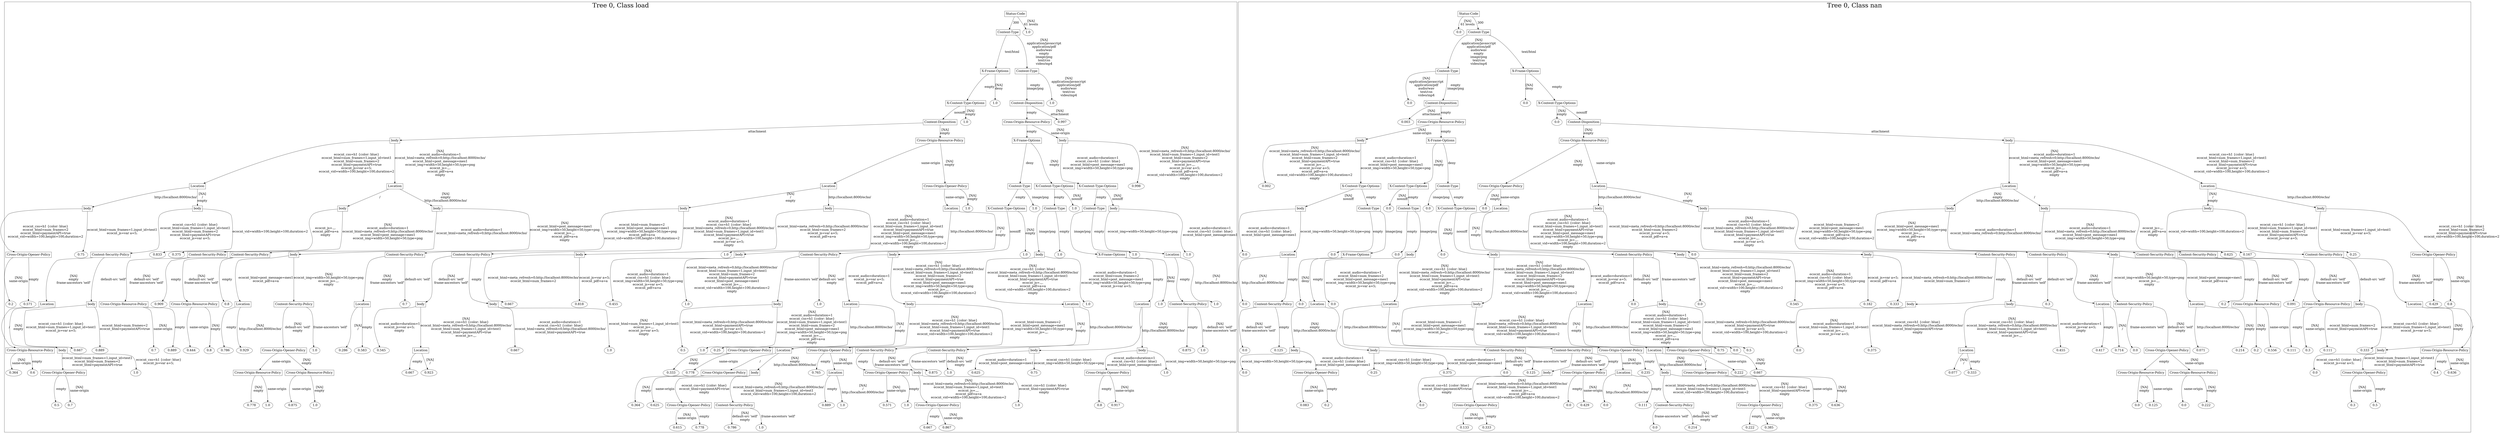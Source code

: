 /*
Generated by:
    http://https://github.com/h2oai/h2o-3/tree/master/h2o-genmodel/src/main/java/hex/genmodel/tools/PrintMojo.java
*/

/*
On a mac:

$ brew install graphviz
$ dot -Tpng file.gv -o file.png
$ open file.png
*/

digraph G {

subgraph cluster_0 {
/* Nodes */

/* Level 0 */
{
"SG_0_Node_0" [shape=box, fontsize=20, label="Status-Code"]
}

/* Level 1 */
{
"SG_0_Node_1" [shape=box, fontsize=20, label="Content-Type"]
"SG_0_Node_137" [fontsize=20, label="1.0"]
}

/* Level 2 */
{
"SG_0_Node_3" [shape=box, fontsize=20, label="X-Frame-Options"]
"SG_0_Node_4" [shape=box, fontsize=20, label="Content-Type"]
}

/* Level 3 */
{
"SG_0_Node_5" [shape=box, fontsize=20, label="X-Content-Type-Options"]
"SG_0_Node_138" [fontsize=20, label="1.0"]
"SG_0_Node_6" [shape=box, fontsize=20, label="Content-Disposition"]
"SG_0_Node_139" [fontsize=20, label="1.0"]
}

/* Level 4 */
{
"SG_0_Node_8" [shape=box, fontsize=20, label="Content-Disposition"]
"SG_0_Node_140" [fontsize=20, label="1.0"]
"SG_0_Node_9" [shape=box, fontsize=20, label="Cross-Origin-Resource-Policy"]
"SG_0_Node_141" [fontsize=20, label="0.997"]
}

/* Level 5 */
{
"SG_0_Node_11" [shape=box, fontsize=20, label="body"]
"SG_0_Node_12" [shape=box, fontsize=20, label="Cross-Origin-Resource-Policy"]
"SG_0_Node_13" [shape=box, fontsize=20, label="X-Frame-Options"]
"SG_0_Node_14" [shape=box, fontsize=20, label="body"]
}

/* Level 6 */
{
"SG_0_Node_15" [shape=box, fontsize=20, label="Location"]
"SG_0_Node_16" [shape=box, fontsize=20, label="Location"]
"SG_0_Node_17" [shape=box, fontsize=20, label="Location"]
"SG_0_Node_18" [shape=box, fontsize=20, label="Cross-Origin-Opener-Policy"]
"SG_0_Node_19" [shape=box, fontsize=20, label="Content-Type"]
"SG_0_Node_20" [shape=box, fontsize=20, label="X-Content-Type-Options"]
"SG_0_Node_21" [shape=box, fontsize=20, label="X-Content-Type-Options"]
"SG_0_Node_142" [fontsize=20, label="0.998"]
}

/* Level 7 */
{
"SG_0_Node_23" [shape=box, fontsize=20, label="body"]
"SG_0_Node_24" [shape=box, fontsize=20, label="body"]
"SG_0_Node_25" [shape=box, fontsize=20, label="body"]
"SG_0_Node_26" [shape=box, fontsize=20, label="body"]
"SG_0_Node_27" [shape=box, fontsize=20, label="body"]
"SG_0_Node_28" [shape=box, fontsize=20, label="body"]
"SG_0_Node_29" [shape=box, fontsize=20, label="Location"]
"SG_0_Node_143" [fontsize=20, label="1.0"]
"SG_0_Node_30" [shape=box, fontsize=20, label="X-Content-Type-Options"]
"SG_0_Node_144" [fontsize=20, label="1.0"]
"SG_0_Node_31" [shape=box, fontsize=20, label="Content-Type"]
"SG_0_Node_145" [fontsize=20, label="1.0"]
"SG_0_Node_32" [shape=box, fontsize=20, label="Content-Type"]
"SG_0_Node_33" [shape=box, fontsize=20, label="body"]
}

/* Level 8 */
{
"SG_0_Node_34" [shape=box, fontsize=20, label="Cross-Origin-Opener-Policy"]
"SG_0_Node_146" [fontsize=20, label="0.75"]
"SG_0_Node_36" [shape=box, fontsize=20, label="Content-Security-Policy"]
"SG_0_Node_147" [fontsize=20, label="0.833"]
"SG_0_Node_148" [fontsize=20, label="0.375"]
"SG_0_Node_39" [shape=box, fontsize=20, label="Content-Security-Policy"]
"SG_0_Node_40" [shape=box, fontsize=20, label="Content-Security-Policy"]
"SG_0_Node_41" [shape=box, fontsize=20, label="body"]
"SG_0_Node_42" [shape=box, fontsize=20, label="Content-Security-Policy"]
"SG_0_Node_43" [shape=box, fontsize=20, label="Content-Security-Policy"]
"SG_0_Node_44" [shape=box, fontsize=20, label="body"]
"SG_0_Node_149" [fontsize=20, label="1.0"]
"SG_0_Node_45" [shape=box, fontsize=20, label="body"]
"SG_0_Node_46" [shape=box, fontsize=20, label="Content-Security-Policy"]
"SG_0_Node_47" [shape=box, fontsize=20, label="body"]
"SG_0_Node_150" [fontsize=20, label="1.0"]
"SG_0_Node_48" [shape=box, fontsize=20, label="body"]
"SG_0_Node_151" [fontsize=20, label="1.0"]
"SG_0_Node_49" [shape=box, fontsize=20, label="X-Frame-Options"]
"SG_0_Node_152" [fontsize=20, label="1.0"]
"SG_0_Node_50" [shape=box, fontsize=20, label="Location"]
"SG_0_Node_153" [fontsize=20, label="1.0"]
}

/* Level 9 */
{
"SG_0_Node_154" [fontsize=20, label="0.2"]
"SG_0_Node_155" [fontsize=20, label="0.571"]
"SG_0_Node_53" [shape=box, fontsize=20, label="Location"]
"SG_0_Node_54" [shape=box, fontsize=20, label="body"]
"SG_0_Node_55" [shape=box, fontsize=20, label="Cross-Origin-Resource-Policy"]
"SG_0_Node_156" [fontsize=20, label="0.909"]
"SG_0_Node_57" [shape=box, fontsize=20, label="Cross-Origin-Resource-Policy"]
"SG_0_Node_157" [fontsize=20, label="0.8"]
"SG_0_Node_59" [shape=box, fontsize=20, label="Location"]
"SG_0_Node_60" [shape=box, fontsize=20, label="Content-Security-Policy"]
"SG_0_Node_61" [shape=box, fontsize=20, label="Location"]
"SG_0_Node_158" [fontsize=20, label="0.7"]
"SG_0_Node_63" [shape=box, fontsize=20, label="body"]
"SG_0_Node_64" [shape=box, fontsize=20, label="body"]
"SG_0_Node_159" [fontsize=20, label="0.667"]
"SG_0_Node_160" [fontsize=20, label="0.818"]
"SG_0_Node_161" [fontsize=20, label="0.455"]
"SG_0_Node_162" [fontsize=20, label="1.0"]
"SG_0_Node_68" [shape=box, fontsize=20, label="body"]
"SG_0_Node_163" [fontsize=20, label="1.0"]
"SG_0_Node_69" [shape=box, fontsize=20, label="Location"]
"SG_0_Node_70" [shape=box, fontsize=20, label="body"]
"SG_0_Node_71" [shape=box, fontsize=20, label="Location"]
"SG_0_Node_164" [fontsize=20, label="1.0"]
"SG_0_Node_72" [shape=box, fontsize=20, label="Location"]
"SG_0_Node_165" [fontsize=20, label="1.0"]
"SG_0_Node_73" [shape=box, fontsize=20, label="Content-Security-Policy"]
"SG_0_Node_166" [fontsize=20, label="1.0"]
}

/* Level 10 */
{
"SG_0_Node_74" [shape=box, fontsize=20, label="Cross-Origin-Resource-Policy"]
"SG_0_Node_75" [shape=box, fontsize=20, label="body"]
"SG_0_Node_167" [fontsize=20, label="0.667"]
"SG_0_Node_168" [fontsize=20, label="0.889"]
"SG_0_Node_169" [fontsize=20, label="0.7"]
"SG_0_Node_170" [fontsize=20, label="0.889"]
"SG_0_Node_171" [fontsize=20, label="0.444"]
"SG_0_Node_172" [fontsize=20, label="0.8"]
"SG_0_Node_173" [fontsize=20, label="0.786"]
"SG_0_Node_174" [fontsize=20, label="0.929"]
"SG_0_Node_84" [shape=box, fontsize=20, label="Cross-Origin-Opener-Policy"]
"SG_0_Node_175" [fontsize=20, label="1.0"]
"SG_0_Node_176" [fontsize=20, label="0.286"]
"SG_0_Node_177" [fontsize=20, label="0.583"]
"SG_0_Node_178" [fontsize=20, label="0.545"]
"SG_0_Node_88" [shape=box, fontsize=20, label="Location"]
"SG_0_Node_179" [fontsize=20, label="0.667"]
"SG_0_Node_180" [fontsize=20, label="1.0"]
"SG_0_Node_181" [fontsize=20, label="0.5"]
"SG_0_Node_182" [fontsize=20, label="1.0"]
"SG_0_Node_183" [fontsize=20, label="0.25"]
"SG_0_Node_92" [shape=box, fontsize=20, label="Cross-Origin-Opener-Policy"]
"SG_0_Node_93" [shape=box, fontsize=20, label="Location"]
"SG_0_Node_94" [shape=box, fontsize=20, label="Cross-Origin-Opener-Policy"]
"SG_0_Node_95" [shape=box, fontsize=20, label="Content-Security-Policy"]
"SG_0_Node_96" [shape=box, fontsize=20, label="Content-Security-Policy"]
"SG_0_Node_97" [shape=box, fontsize=20, label="body"]
"SG_0_Node_98" [shape=box, fontsize=20, label="body"]
"SG_0_Node_184" [fontsize=20, label="0.875"]
"SG_0_Node_185" [fontsize=20, label="1.0"]
}

/* Level 11 */
{
"SG_0_Node_186" [fontsize=20, label="0.364"]
"SG_0_Node_187" [fontsize=20, label="0.6"]
"SG_0_Node_102" [shape=box, fontsize=20, label="Cross-Origin-Opener-Policy"]
"SG_0_Node_188" [fontsize=20, label="1.0"]
"SG_0_Node_103" [shape=box, fontsize=20, label="Cross-Origin-Resource-Policy"]
"SG_0_Node_104" [shape=box, fontsize=20, label="Cross-Origin-Resource-Policy"]
"SG_0_Node_189" [fontsize=20, label="0.667"]
"SG_0_Node_190" [fontsize=20, label="0.923"]
"SG_0_Node_191" [fontsize=20, label="0.333"]
"SG_0_Node_192" [fontsize=20, label="0.778"]
"SG_0_Node_109" [shape=box, fontsize=20, label="Cross-Origin-Opener-Policy"]
"SG_0_Node_110" [shape=box, fontsize=20, label="body"]
"SG_0_Node_193" [fontsize=20, label="0.765"]
"SG_0_Node_112" [shape=box, fontsize=20, label="Location"]
"SG_0_Node_113" [shape=box, fontsize=20, label="Cross-Origin-Opener-Policy"]
"SG_0_Node_114" [shape=box, fontsize=20, label="body"]
"SG_0_Node_194" [fontsize=20, label="0.875"]
"SG_0_Node_195" [fontsize=20, label="1.0"]
"SG_0_Node_196" [fontsize=20, label="0.625"]
"SG_0_Node_197" [fontsize=20, label="0.75"]
"SG_0_Node_118" [shape=box, fontsize=20, label="Cross-Origin-Opener-Policy"]
"SG_0_Node_198" [fontsize=20, label="1.0"]
}

/* Level 12 */
{
"SG_0_Node_199" [fontsize=20, label="0.5"]
"SG_0_Node_200" [fontsize=20, label="0.7"]
"SG_0_Node_201" [fontsize=20, label="0.778"]
"SG_0_Node_202" [fontsize=20, label="1.0"]
"SG_0_Node_203" [fontsize=20, label="0.875"]
"SG_0_Node_204" [fontsize=20, label="1.0"]
"SG_0_Node_205" [fontsize=20, label="0.364"]
"SG_0_Node_206" [fontsize=20, label="0.625"]
"SG_0_Node_125" [shape=box, fontsize=20, label="Cross-Origin-Opener-Policy"]
"SG_0_Node_126" [shape=box, fontsize=20, label="Content-Security-Policy"]
"SG_0_Node_207" [fontsize=20, label="0.889"]
"SG_0_Node_208" [fontsize=20, label="1.0"]
"SG_0_Node_209" [fontsize=20, label="0.571"]
"SG_0_Node_210" [fontsize=20, label="1.0"]
"SG_0_Node_129" [shape=box, fontsize=20, label="Cross-Origin-Opener-Policy"]
"SG_0_Node_211" [fontsize=20, label="1.0"]
"SG_0_Node_212" [fontsize=20, label="0.8"]
"SG_0_Node_213" [fontsize=20, label="0.917"]
}

/* Level 13 */
{
"SG_0_Node_214" [fontsize=20, label="0.615"]
"SG_0_Node_215" [fontsize=20, label="0.778"]
"SG_0_Node_216" [fontsize=20, label="0.786"]
"SG_0_Node_217" [fontsize=20, label="1.0"]
"SG_0_Node_218" [fontsize=20, label="0.667"]
"SG_0_Node_219" [fontsize=20, label="0.867"]
}

/* Edges */
"SG_0_Node_0" -> "SG_0_Node_1" [fontsize=20, label="300
"]
"SG_0_Node_0" -> "SG_0_Node_137" [fontsize=20, label="[NA]
61 levels
"]
"SG_0_Node_1" -> "SG_0_Node_3" [fontsize=20, label="text/html
"]
"SG_0_Node_1" -> "SG_0_Node_4" [fontsize=20, label="[NA]
application/javascript
application/pdf
audio/wav
empty
image/png
text/css
video/mp4
"]
"SG_0_Node_4" -> "SG_0_Node_6" [fontsize=20, label="empty
image/png
"]
"SG_0_Node_4" -> "SG_0_Node_139" [fontsize=20, label="[NA]
application/javascript
application/pdf
audio/wav
text/css
video/mp4
"]
"SG_0_Node_6" -> "SG_0_Node_9" [fontsize=20, label="empty
"]
"SG_0_Node_6" -> "SG_0_Node_141" [fontsize=20, label="[NA]
attachment
"]
"SG_0_Node_9" -> "SG_0_Node_13" [fontsize=20, label="empty
"]
"SG_0_Node_9" -> "SG_0_Node_14" [fontsize=20, label="[NA]
same-origin
"]
"SG_0_Node_14" -> "SG_0_Node_21" [fontsize=20, label="ecocnt_audio=duration=1
ecocnt_css=h1 {color: blue}
ecocnt_html=post_message=mes1
ecocnt_img=width=50,height=50,type=png
"]
"SG_0_Node_14" -> "SG_0_Node_142" [fontsize=20, label="[NA]
ecocnt_html=meta_refresh=0;http://localhost:8000/echo/
ecocnt_html=num_frames=1,input_id=test1
ecocnt_html=num_frames=2
ecocnt_html=paymentAPI=true
ecocnt_js=.,,.
ecocnt_js=var a=5;
ecocnt_pdf=a=a
ecocnt_vid=width=100,height=100,duration=2
empty
"]
"SG_0_Node_21" -> "SG_0_Node_32" [fontsize=20, label="empty
"]
"SG_0_Node_21" -> "SG_0_Node_33" [fontsize=20, label="[NA]
nosniff
"]
"SG_0_Node_33" -> "SG_0_Node_50" [fontsize=20, label="ecocnt_img=width=50,height=50,type=png
"]
"SG_0_Node_33" -> "SG_0_Node_153" [fontsize=20, label="ecocnt_audio=duration=1
ecocnt_css=h1 {color: blue}
ecocnt_html=post_message=mes1
"]
"SG_0_Node_50" -> "SG_0_Node_73" [fontsize=20, label="empty
"]
"SG_0_Node_50" -> "SG_0_Node_166" [fontsize=20, label="[NA]
/
http://localhost:8000/echo/
"]
"SG_0_Node_73" -> "SG_0_Node_184" [fontsize=20, label="empty
"]
"SG_0_Node_73" -> "SG_0_Node_185" [fontsize=20, label="[NA]
default-src 'self'
frame-ancestors 'self'
"]
"SG_0_Node_32" -> "SG_0_Node_49" [fontsize=20, label="image/png
"]
"SG_0_Node_32" -> "SG_0_Node_152" [fontsize=20, label="empty
"]
"SG_0_Node_49" -> "SG_0_Node_72" [fontsize=20, label="empty
"]
"SG_0_Node_49" -> "SG_0_Node_165" [fontsize=20, label="[NA]
deny
"]
"SG_0_Node_72" -> "SG_0_Node_97" [fontsize=20, label="/
"]
"SG_0_Node_72" -> "SG_0_Node_98" [fontsize=20, label="[NA]
empty
http://localhost:8000/echo/
"]
"SG_0_Node_98" -> "SG_0_Node_118" [fontsize=20, label="ecocnt_audio=duration=1
ecocnt_css=h1 {color: blue}
ecocnt_html=post_message=mes1
"]
"SG_0_Node_98" -> "SG_0_Node_198" [fontsize=20, label="ecocnt_img=width=50,height=50,type=png
"]
"SG_0_Node_118" -> "SG_0_Node_212" [fontsize=20, label="empty
"]
"SG_0_Node_118" -> "SG_0_Node_213" [fontsize=20, label="[NA]
same-origin
"]
"SG_0_Node_97" -> "SG_0_Node_196" [fontsize=20, label="ecocnt_audio=duration=1
ecocnt_html=post_message=mes1
"]
"SG_0_Node_97" -> "SG_0_Node_197" [fontsize=20, label="ecocnt_css=h1 {color: blue}
ecocnt_img=width=50,height=50,type=png
"]
"SG_0_Node_13" -> "SG_0_Node_19" [fontsize=20, label="deny
"]
"SG_0_Node_13" -> "SG_0_Node_20" [fontsize=20, label="[NA]
empty
"]
"SG_0_Node_20" -> "SG_0_Node_31" [fontsize=20, label="empty
"]
"SG_0_Node_20" -> "SG_0_Node_145" [fontsize=20, label="[NA]
nosniff
"]
"SG_0_Node_31" -> "SG_0_Node_48" [fontsize=20, label="image/png
"]
"SG_0_Node_31" -> "SG_0_Node_151" [fontsize=20, label="empty
"]
"SG_0_Node_48" -> "SG_0_Node_71" [fontsize=20, label="[NA]
ecocnt_css=h1 {color: blue}
ecocnt_html=meta_refresh=0;http://localhost:8000/echo/
ecocnt_html=num_frames=1,input_id=test1
ecocnt_html=paymentAPI=true
ecocnt_js=.,,.
ecocnt_pdf=a=a
ecocnt_vid=width=100,height=100,duration=2
empty
"]
"SG_0_Node_48" -> "SG_0_Node_164" [fontsize=20, label="ecocnt_audio=duration=1
ecocnt_html=num_frames=2
ecocnt_html=post_message=mes1
ecocnt_img=width=50,height=50,type=png
ecocnt_js=var a=5;
"]
"SG_0_Node_71" -> "SG_0_Node_95" [fontsize=20, label="[NA]
/
empty
"]
"SG_0_Node_71" -> "SG_0_Node_96" [fontsize=20, label="http://localhost:8000/echo/
"]
"SG_0_Node_96" -> "SG_0_Node_194" [fontsize=20, label="frame-ancestors 'self'
"]
"SG_0_Node_96" -> "SG_0_Node_195" [fontsize=20, label="[NA]
default-src 'self'
empty
"]
"SG_0_Node_95" -> "SG_0_Node_113" [fontsize=20, label="empty
"]
"SG_0_Node_95" -> "SG_0_Node_114" [fontsize=20, label="[NA]
default-src 'self'
frame-ancestors 'self'
"]
"SG_0_Node_114" -> "SG_0_Node_129" [fontsize=20, label="[NA]
ecocnt_html=meta_refresh=0;http://localhost:8000/echo/
ecocnt_html=num_frames=1,input_id=test1
ecocnt_js=.,,.
ecocnt_pdf=a=a
ecocnt_vid=width=100,height=100,duration=2
"]
"SG_0_Node_114" -> "SG_0_Node_211" [fontsize=20, label="ecocnt_css=h1 {color: blue}
ecocnt_html=paymentAPI=true
empty
"]
"SG_0_Node_129" -> "SG_0_Node_218" [fontsize=20, label="empty
"]
"SG_0_Node_129" -> "SG_0_Node_219" [fontsize=20, label="[NA]
same-origin
"]
"SG_0_Node_113" -> "SG_0_Node_209" [fontsize=20, label="[NA]
same-origin
"]
"SG_0_Node_113" -> "SG_0_Node_210" [fontsize=20, label="empty
"]
"SG_0_Node_19" -> "SG_0_Node_30" [fontsize=20, label="empty
"]
"SG_0_Node_19" -> "SG_0_Node_144" [fontsize=20, label="image/png
"]
"SG_0_Node_30" -> "SG_0_Node_47" [fontsize=20, label="nosniff
"]
"SG_0_Node_30" -> "SG_0_Node_150" [fontsize=20, label="[NA]
empty
"]
"SG_0_Node_47" -> "SG_0_Node_69" [fontsize=20, label="ecocnt_audio=duration=1
ecocnt_js=var a=5;
ecocnt_pdf=a=a
"]
"SG_0_Node_47" -> "SG_0_Node_70" [fontsize=20, label="[NA]
ecocnt_css=h1 {color: blue}
ecocnt_html=meta_refresh=0;http://localhost:8000/echo/
ecocnt_html=num_frames=1,input_id=test1
ecocnt_html=num_frames=2
ecocnt_html=paymentAPI=true
ecocnt_html=post_message=mes1
ecocnt_img=width=50,height=50,type=png
ecocnt_js=.,,.
ecocnt_vid=width=100,height=100,duration=2
empty
"]
"SG_0_Node_70" -> "SG_0_Node_93" [fontsize=20, label="[NA]
ecocnt_css=h1 {color: blue}
ecocnt_html=meta_refresh=0;http://localhost:8000/echo/
ecocnt_html=num_frames=1,input_id=test1
ecocnt_html=paymentAPI=true
ecocnt_vid=width=100,height=100,duration=2
empty
"]
"SG_0_Node_70" -> "SG_0_Node_94" [fontsize=20, label="ecocnt_html=num_frames=2
ecocnt_html=post_message=mes1
ecocnt_img=width=50,height=50,type=png
ecocnt_js=.,,.
"]
"SG_0_Node_94" -> "SG_0_Node_193" [fontsize=20, label="empty
"]
"SG_0_Node_94" -> "SG_0_Node_112" [fontsize=20, label="[NA]
same-origin
"]
"SG_0_Node_112" -> "SG_0_Node_207" [fontsize=20, label="empty
"]
"SG_0_Node_112" -> "SG_0_Node_208" [fontsize=20, label="[NA]
/
http://localhost:8000/echo/
"]
"SG_0_Node_93" -> "SG_0_Node_109" [fontsize=20, label="/
"]
"SG_0_Node_93" -> "SG_0_Node_110" [fontsize=20, label="[NA]
empty
http://localhost:8000/echo/
"]
"SG_0_Node_110" -> "SG_0_Node_125" [fontsize=20, label="ecocnt_css=h1 {color: blue}
ecocnt_html=paymentAPI=true
empty
"]
"SG_0_Node_110" -> "SG_0_Node_126" [fontsize=20, label="[NA]
ecocnt_html=meta_refresh=0;http://localhost:8000/echo/
ecocnt_html=num_frames=1,input_id=test1
ecocnt_vid=width=100,height=100,duration=2
"]
"SG_0_Node_126" -> "SG_0_Node_216" [fontsize=20, label="[NA]
default-src 'self'
empty
"]
"SG_0_Node_126" -> "SG_0_Node_217" [fontsize=20, label="frame-ancestors 'self'
"]
"SG_0_Node_125" -> "SG_0_Node_214" [fontsize=20, label="[NA]
same-origin
"]
"SG_0_Node_125" -> "SG_0_Node_215" [fontsize=20, label="empty
"]
"SG_0_Node_109" -> "SG_0_Node_205" [fontsize=20, label="[NA]
empty
"]
"SG_0_Node_109" -> "SG_0_Node_206" [fontsize=20, label="same-origin
"]
"SG_0_Node_69" -> "SG_0_Node_183" [fontsize=20, label="http://localhost:8000/echo/
"]
"SG_0_Node_69" -> "SG_0_Node_92" [fontsize=20, label="[NA]
/
empty
"]
"SG_0_Node_92" -> "SG_0_Node_191" [fontsize=20, label="[NA]
empty
"]
"SG_0_Node_92" -> "SG_0_Node_192" [fontsize=20, label="same-origin
"]
"SG_0_Node_3" -> "SG_0_Node_5" [fontsize=20, label="empty
"]
"SG_0_Node_3" -> "SG_0_Node_138" [fontsize=20, label="[NA]
deny
"]
"SG_0_Node_5" -> "SG_0_Node_8" [fontsize=20, label="nosniff
"]
"SG_0_Node_5" -> "SG_0_Node_140" [fontsize=20, label="[NA]
empty
"]
"SG_0_Node_8" -> "SG_0_Node_11" [fontsize=20, label="attachment
"]
"SG_0_Node_8" -> "SG_0_Node_12" [fontsize=20, label="[NA]
empty
"]
"SG_0_Node_12" -> "SG_0_Node_17" [fontsize=20, label="same-origin
"]
"SG_0_Node_12" -> "SG_0_Node_18" [fontsize=20, label="[NA]
empty
"]
"SG_0_Node_18" -> "SG_0_Node_29" [fontsize=20, label="same-origin
"]
"SG_0_Node_18" -> "SG_0_Node_143" [fontsize=20, label="[NA]
empty
"]
"SG_0_Node_29" -> "SG_0_Node_45" [fontsize=20, label="http://localhost:8000/echo/
"]
"SG_0_Node_29" -> "SG_0_Node_46" [fontsize=20, label="[NA]
/
empty
"]
"SG_0_Node_46" -> "SG_0_Node_68" [fontsize=20, label="frame-ancestors 'self'
"]
"SG_0_Node_46" -> "SG_0_Node_163" [fontsize=20, label="[NA]
default-src 'self'
empty
"]
"SG_0_Node_68" -> "SG_0_Node_181" [fontsize=20, label="ecocnt_html=meta_refresh=0;http://localhost:8000/echo/
ecocnt_html=paymentAPI=true
ecocnt_js=var a=5;
ecocnt_vid=width=100,height=100,duration=2
"]
"SG_0_Node_68" -> "SG_0_Node_182" [fontsize=20, label="[NA]
ecocnt_audio=duration=1
ecocnt_css=h1 {color: blue}
ecocnt_html=num_frames=1,input_id=test1
ecocnt_html=num_frames=2
ecocnt_html=post_message=mes1
ecocnt_img=width=50,height=50,type=png
ecocnt_js=.,,.
ecocnt_pdf=a=a
empty
"]
"SG_0_Node_45" -> "SG_0_Node_161" [fontsize=20, label="[NA]
ecocnt_audio=duration=1
ecocnt_css=h1 {color: blue}
ecocnt_img=width=50,height=50,type=png
ecocnt_js=var a=5;
ecocnt_pdf=a=a
"]
"SG_0_Node_45" -> "SG_0_Node_162" [fontsize=20, label="ecocnt_html=meta_refresh=0;http://localhost:8000/echo/
ecocnt_html=num_frames=1,input_id=test1
ecocnt_html=num_frames=2
ecocnt_html=paymentAPI=true
ecocnt_html=post_message=mes1
ecocnt_js=.,,.
ecocnt_vid=width=100,height=100,duration=2
empty
"]
"SG_0_Node_17" -> "SG_0_Node_27" [fontsize=20, label="[NA]
/
empty
"]
"SG_0_Node_17" -> "SG_0_Node_28" [fontsize=20, label="http://localhost:8000/echo/
"]
"SG_0_Node_28" -> "SG_0_Node_44" [fontsize=20, label="ecocnt_html=meta_refresh=0;http://localhost:8000/echo/
ecocnt_html=num_frames=2
ecocnt_js=var a=5;
ecocnt_pdf=a=a
"]
"SG_0_Node_28" -> "SG_0_Node_149" [fontsize=20, label="[NA]
ecocnt_audio=duration=1
ecocnt_css=h1 {color: blue}
ecocnt_html=num_frames=1,input_id=test1
ecocnt_html=paymentAPI=true
ecocnt_html=post_message=mes1
ecocnt_img=width=50,height=50,type=png
ecocnt_js=.,,.
ecocnt_vid=width=100,height=100,duration=2
empty
"]
"SG_0_Node_44" -> "SG_0_Node_159" [fontsize=20, label="ecocnt_html=meta_refresh=0;http://localhost:8000/echo/
ecocnt_html=num_frames=2
"]
"SG_0_Node_44" -> "SG_0_Node_160" [fontsize=20, label="ecocnt_js=var a=5;
ecocnt_pdf=a=a
"]
"SG_0_Node_27" -> "SG_0_Node_42" [fontsize=20, label="ecocnt_html=num_frames=2
ecocnt_html=post_message=mes1
ecocnt_img=width=50,height=50,type=png
ecocnt_pdf=a=a
ecocnt_vid=width=100,height=100,duration=2
"]
"SG_0_Node_27" -> "SG_0_Node_43" [fontsize=20, label="[NA]
ecocnt_audio=duration=1
ecocnt_css=h1 {color: blue}
ecocnt_html=meta_refresh=0;http://localhost:8000/echo/
ecocnt_html=num_frames=1,input_id=test1
ecocnt_html=paymentAPI=true
ecocnt_js=.,,.
ecocnt_js=var a=5;
empty
"]
"SG_0_Node_43" -> "SG_0_Node_63" [fontsize=20, label="[NA]
default-src 'self'
frame-ancestors 'self'
"]
"SG_0_Node_43" -> "SG_0_Node_64" [fontsize=20, label="empty
"]
"SG_0_Node_64" -> "SG_0_Node_179" [fontsize=20, label="ecocnt_audio=duration=1
ecocnt_css=h1 {color: blue}
ecocnt_html=meta_refresh=0;http://localhost:8000/echo/
ecocnt_html=paymentAPI=true
"]
"SG_0_Node_64" -> "SG_0_Node_180" [fontsize=20, label="[NA]
ecocnt_html=num_frames=1,input_id=test1
ecocnt_js=.,,.
ecocnt_js=var a=5;
empty
"]
"SG_0_Node_63" -> "SG_0_Node_178" [fontsize=20, label="ecocnt_audio=duration=1
ecocnt_js=var a=5;
empty
"]
"SG_0_Node_63" -> "SG_0_Node_88" [fontsize=20, label="[NA]
ecocnt_css=h1 {color: blue}
ecocnt_html=meta_refresh=0;http://localhost:8000/echo/
ecocnt_html=num_frames=1,input_id=test1
ecocnt_html=paymentAPI=true
ecocnt_js=.,,.
"]
"SG_0_Node_88" -> "SG_0_Node_189" [fontsize=20, label="empty
"]
"SG_0_Node_88" -> "SG_0_Node_190" [fontsize=20, label="[NA]
/
"]
"SG_0_Node_42" -> "SG_0_Node_61" [fontsize=20, label="[NA]
empty
frame-ancestors 'self'
"]
"SG_0_Node_42" -> "SG_0_Node_158" [fontsize=20, label="default-src 'self'
"]
"SG_0_Node_61" -> "SG_0_Node_176" [fontsize=20, label="[NA]
/
"]
"SG_0_Node_61" -> "SG_0_Node_177" [fontsize=20, label="empty
"]
"SG_0_Node_11" -> "SG_0_Node_15" [fontsize=20, label="ecocnt_css=h1 {color: blue}
ecocnt_html=num_frames=1,input_id=test1
ecocnt_html=num_frames=2
ecocnt_html=paymentAPI=true
ecocnt_js=var a=5;
ecocnt_vid=width=100,height=100,duration=2
"]
"SG_0_Node_11" -> "SG_0_Node_16" [fontsize=20, label="[NA]
ecocnt_audio=duration=1
ecocnt_html=meta_refresh=0;http://localhost:8000/echo/
ecocnt_html=post_message=mes1
ecocnt_img=width=50,height=50,type=png
ecocnt_js=.,,.
ecocnt_pdf=a=a
empty
"]
"SG_0_Node_16" -> "SG_0_Node_25" [fontsize=20, label="/
"]
"SG_0_Node_16" -> "SG_0_Node_26" [fontsize=20, label="[NA]
empty
http://localhost:8000/echo/
"]
"SG_0_Node_26" -> "SG_0_Node_40" [fontsize=20, label="ecocnt_audio=duration=1
ecocnt_html=meta_refresh=0;http://localhost:8000/echo/
"]
"SG_0_Node_26" -> "SG_0_Node_41" [fontsize=20, label="[NA]
ecocnt_html=post_message=mes1
ecocnt_img=width=50,height=50,type=png
ecocnt_js=.,,.
ecocnt_pdf=a=a
empty
"]
"SG_0_Node_41" -> "SG_0_Node_59" [fontsize=20, label="ecocnt_html=post_message=mes1
ecocnt_pdf=a=a
"]
"SG_0_Node_41" -> "SG_0_Node_60" [fontsize=20, label="[NA]
ecocnt_img=width=50,height=50,type=png
ecocnt_js=.,,.
empty
"]
"SG_0_Node_60" -> "SG_0_Node_84" [fontsize=20, label="[NA]
default-src 'self'
empty
"]
"SG_0_Node_60" -> "SG_0_Node_175" [fontsize=20, label="frame-ancestors 'self'
"]
"SG_0_Node_84" -> "SG_0_Node_103" [fontsize=20, label="same-origin
"]
"SG_0_Node_84" -> "SG_0_Node_104" [fontsize=20, label="[NA]
empty
"]
"SG_0_Node_104" -> "SG_0_Node_203" [fontsize=20, label="same-origin
"]
"SG_0_Node_104" -> "SG_0_Node_204" [fontsize=20, label="[NA]
empty
"]
"SG_0_Node_103" -> "SG_0_Node_201" [fontsize=20, label="[NA]
empty
"]
"SG_0_Node_103" -> "SG_0_Node_202" [fontsize=20, label="same-origin
"]
"SG_0_Node_59" -> "SG_0_Node_173" [fontsize=20, label="empty
"]
"SG_0_Node_59" -> "SG_0_Node_174" [fontsize=20, label="[NA]
http://localhost:8000/echo/
"]
"SG_0_Node_40" -> "SG_0_Node_57" [fontsize=20, label="[NA]
default-src 'self'
frame-ancestors 'self'
"]
"SG_0_Node_40" -> "SG_0_Node_157" [fontsize=20, label="empty
"]
"SG_0_Node_57" -> "SG_0_Node_171" [fontsize=20, label="same-origin
"]
"SG_0_Node_57" -> "SG_0_Node_172" [fontsize=20, label="[NA]
empty
"]
"SG_0_Node_25" -> "SG_0_Node_148" [fontsize=20, label="ecocnt_js=.,,.
ecocnt_pdf=a=a
empty
"]
"SG_0_Node_25" -> "SG_0_Node_39" [fontsize=20, label="[NA]
ecocnt_audio=duration=1
ecocnt_html=meta_refresh=0;http://localhost:8000/echo/
ecocnt_html=post_message=mes1
ecocnt_img=width=50,height=50,type=png
"]
"SG_0_Node_39" -> "SG_0_Node_55" [fontsize=20, label="[NA]
default-src 'self'
frame-ancestors 'self'
"]
"SG_0_Node_39" -> "SG_0_Node_156" [fontsize=20, label="empty
"]
"SG_0_Node_55" -> "SG_0_Node_169" [fontsize=20, label="[NA]
same-origin
"]
"SG_0_Node_55" -> "SG_0_Node_170" [fontsize=20, label="empty
"]
"SG_0_Node_15" -> "SG_0_Node_23" [fontsize=20, label="http://localhost:8000/echo/
"]
"SG_0_Node_15" -> "SG_0_Node_24" [fontsize=20, label="[NA]
/
empty
"]
"SG_0_Node_24" -> "SG_0_Node_36" [fontsize=20, label="ecocnt_css=h1 {color: blue}
ecocnt_html=num_frames=1,input_id=test1
ecocnt_html=num_frames=2
ecocnt_html=paymentAPI=true
ecocnt_js=var a=5;
"]
"SG_0_Node_24" -> "SG_0_Node_147" [fontsize=20, label="ecocnt_vid=width=100,height=100,duration=2
"]
"SG_0_Node_36" -> "SG_0_Node_53" [fontsize=20, label="[NA]
empty
frame-ancestors 'self'
"]
"SG_0_Node_36" -> "SG_0_Node_54" [fontsize=20, label="default-src 'self'
"]
"SG_0_Node_54" -> "SG_0_Node_167" [fontsize=20, label="ecocnt_css=h1 {color: blue}
ecocnt_html=num_frames=1,input_id=test1
ecocnt_js=var a=5;
"]
"SG_0_Node_54" -> "SG_0_Node_168" [fontsize=20, label="ecocnt_html=num_frames=2
ecocnt_html=paymentAPI=true
"]
"SG_0_Node_53" -> "SG_0_Node_74" [fontsize=20, label="/
"]
"SG_0_Node_53" -> "SG_0_Node_75" [fontsize=20, label="[NA]
empty
"]
"SG_0_Node_75" -> "SG_0_Node_102" [fontsize=20, label="ecocnt_html=num_frames=1,input_id=test1
ecocnt_html=num_frames=2
ecocnt_html=paymentAPI=true
"]
"SG_0_Node_75" -> "SG_0_Node_188" [fontsize=20, label="ecocnt_css=h1 {color: blue}
ecocnt_js=var a=5;
"]
"SG_0_Node_102" -> "SG_0_Node_199" [fontsize=20, label="empty
"]
"SG_0_Node_102" -> "SG_0_Node_200" [fontsize=20, label="[NA]
same-origin
"]
"SG_0_Node_74" -> "SG_0_Node_186" [fontsize=20, label="[NA]
same-origin
"]
"SG_0_Node_74" -> "SG_0_Node_187" [fontsize=20, label="empty
"]
"SG_0_Node_23" -> "SG_0_Node_34" [fontsize=20, label="ecocnt_css=h1 {color: blue}
ecocnt_html=num_frames=2
ecocnt_html=paymentAPI=true
ecocnt_vid=width=100,height=100,duration=2
"]
"SG_0_Node_23" -> "SG_0_Node_146" [fontsize=20, label="ecocnt_html=num_frames=1,input_id=test1
ecocnt_js=var a=5;
"]
"SG_0_Node_34" -> "SG_0_Node_154" [fontsize=20, label="[NA]
same-origin
"]
"SG_0_Node_34" -> "SG_0_Node_155" [fontsize=20, label="empty
"]

fontsize=40
label="Tree 0, Class load"
}

subgraph cluster_1 {
/* Nodes */

/* Level 0 */
{
"SG_1_Node_0" [shape=box, fontsize=20, label="Status-Code"]
}

/* Level 1 */
{
"SG_1_Node_137" [fontsize=20, label="0.0"]
"SG_1_Node_2" [shape=box, fontsize=20, label="Content-Type"]
}

/* Level 2 */
{
"SG_1_Node_3" [shape=box, fontsize=20, label="Content-Type"]
"SG_1_Node_4" [shape=box, fontsize=20, label="X-Frame-Options"]
}

/* Level 3 */
{
"SG_1_Node_138" [fontsize=20, label="0.0"]
"SG_1_Node_6" [shape=box, fontsize=20, label="Content-Disposition"]
"SG_1_Node_139" [fontsize=20, label="0.0"]
"SG_1_Node_7" [shape=box, fontsize=20, label="X-Content-Type-Options"]
}

/* Level 4 */
{
"SG_1_Node_140" [fontsize=20, label="0.003"]
"SG_1_Node_9" [shape=box, fontsize=20, label="Cross-Origin-Resource-Policy"]
"SG_1_Node_141" [fontsize=20, label="0.0"]
"SG_1_Node_10" [shape=box, fontsize=20, label="Content-Disposition"]
}

/* Level 5 */
{
"SG_1_Node_11" [shape=box, fontsize=20, label="body"]
"SG_1_Node_12" [shape=box, fontsize=20, label="X-Frame-Options"]
"SG_1_Node_13" [shape=box, fontsize=20, label="Cross-Origin-Resource-Policy"]
"SG_1_Node_14" [shape=box, fontsize=20, label="body"]
}

/* Level 6 */
{
"SG_1_Node_142" [fontsize=20, label="0.002"]
"SG_1_Node_16" [shape=box, fontsize=20, label="X-Content-Type-Options"]
"SG_1_Node_17" [shape=box, fontsize=20, label="X-Content-Type-Options"]
"SG_1_Node_18" [shape=box, fontsize=20, label="Content-Type"]
"SG_1_Node_19" [shape=box, fontsize=20, label="Cross-Origin-Opener-Policy"]
"SG_1_Node_20" [shape=box, fontsize=20, label="Location"]
"SG_1_Node_21" [shape=box, fontsize=20, label="Location"]
"SG_1_Node_22" [shape=box, fontsize=20, label="Location"]
}

/* Level 7 */
{
"SG_1_Node_23" [shape=box, fontsize=20, label="body"]
"SG_1_Node_24" [shape=box, fontsize=20, label="Content-Type"]
"SG_1_Node_143" [fontsize=20, label="0.0"]
"SG_1_Node_25" [shape=box, fontsize=20, label="Content-Type"]
"SG_1_Node_144" [fontsize=20, label="0.0"]
"SG_1_Node_26" [shape=box, fontsize=20, label="X-Content-Type-Options"]
"SG_1_Node_145" [fontsize=20, label="0.0"]
"SG_1_Node_27" [shape=box, fontsize=20, label="Location"]
"SG_1_Node_28" [shape=box, fontsize=20, label="body"]
"SG_1_Node_29" [shape=box, fontsize=20, label="body"]
"SG_1_Node_30" [shape=box, fontsize=20, label="body"]
"SG_1_Node_31" [shape=box, fontsize=20, label="body"]
"SG_1_Node_32" [shape=box, fontsize=20, label="body"]
"SG_1_Node_33" [shape=box, fontsize=20, label="body"]
}

/* Level 8 */
{
"SG_1_Node_146" [fontsize=20, label="0.0"]
"SG_1_Node_34" [shape=box, fontsize=20, label="Location"]
"SG_1_Node_147" [fontsize=20, label="0.0"]
"SG_1_Node_35" [shape=box, fontsize=20, label="X-Frame-Options"]
"SG_1_Node_148" [fontsize=20, label="0.0"]
"SG_1_Node_36" [shape=box, fontsize=20, label="body"]
"SG_1_Node_149" [fontsize=20, label="0.0"]
"SG_1_Node_37" [shape=box, fontsize=20, label="body"]
"SG_1_Node_38" [shape=box, fontsize=20, label="Content-Security-Policy"]
"SG_1_Node_39" [shape=box, fontsize=20, label="body"]
"SG_1_Node_150" [fontsize=20, label="0.0"]
"SG_1_Node_40" [shape=box, fontsize=20, label="body"]
"SG_1_Node_41" [shape=box, fontsize=20, label="Content-Security-Policy"]
"SG_1_Node_42" [shape=box, fontsize=20, label="Content-Security-Policy"]
"SG_1_Node_43" [shape=box, fontsize=20, label="body"]
"SG_1_Node_44" [shape=box, fontsize=20, label="Content-Security-Policy"]
"SG_1_Node_45" [shape=box, fontsize=20, label="Content-Security-Policy"]
"SG_1_Node_151" [fontsize=20, label="0.625"]
"SG_1_Node_152" [fontsize=20, label="0.167"]
"SG_1_Node_48" [shape=box, fontsize=20, label="Content-Security-Policy"]
"SG_1_Node_153" [fontsize=20, label="0.25"]
"SG_1_Node_50" [shape=box, fontsize=20, label="Cross-Origin-Opener-Policy"]
}

/* Level 9 */
{
"SG_1_Node_154" [fontsize=20, label="0.0"]
"SG_1_Node_51" [shape=box, fontsize=20, label="Content-Security-Policy"]
"SG_1_Node_155" [fontsize=20, label="0.0"]
"SG_1_Node_52" [shape=box, fontsize=20, label="Location"]
"SG_1_Node_156" [fontsize=20, label="0.0"]
"SG_1_Node_53" [shape=box, fontsize=20, label="Location"]
"SG_1_Node_54" [shape=box, fontsize=20, label="body"]
"SG_1_Node_55" [shape=box, fontsize=20, label="Location"]
"SG_1_Node_157" [fontsize=20, label="0.0"]
"SG_1_Node_56" [shape=box, fontsize=20, label="body"]
"SG_1_Node_158" [fontsize=20, label="0.0"]
"SG_1_Node_159" [fontsize=20, label="0.545"]
"SG_1_Node_160" [fontsize=20, label="0.182"]
"SG_1_Node_161" [fontsize=20, label="0.333"]
"SG_1_Node_60" [shape=box, fontsize=20, label="body"]
"SG_1_Node_61" [shape=box, fontsize=20, label="body"]
"SG_1_Node_162" [fontsize=20, label="0.3"]
"SG_1_Node_63" [shape=box, fontsize=20, label="Location"]
"SG_1_Node_64" [shape=box, fontsize=20, label="Content-Security-Policy"]
"SG_1_Node_65" [shape=box, fontsize=20, label="Location"]
"SG_1_Node_163" [fontsize=20, label="0.2"]
"SG_1_Node_67" [shape=box, fontsize=20, label="Cross-Origin-Resource-Policy"]
"SG_1_Node_164" [fontsize=20, label="0.091"]
"SG_1_Node_69" [shape=box, fontsize=20, label="Cross-Origin-Resource-Policy"]
"SG_1_Node_70" [shape=box, fontsize=20, label="body"]
"SG_1_Node_71" [shape=box, fontsize=20, label="Location"]
"SG_1_Node_165" [fontsize=20, label="0.429"]
"SG_1_Node_166" [fontsize=20, label="0.8"]
}

/* Level 10 */
{
"SG_1_Node_167" [fontsize=20, label="0.0"]
"SG_1_Node_168" [fontsize=20, label="0.125"]
"SG_1_Node_75" [shape=box, fontsize=20, label="body"]
"SG_1_Node_76" [shape=box, fontsize=20, label="body"]
"SG_1_Node_77" [shape=box, fontsize=20, label="Content-Security-Policy"]
"SG_1_Node_78" [shape=box, fontsize=20, label="Content-Security-Policy"]
"SG_1_Node_79" [shape=box, fontsize=20, label="Cross-Origin-Opener-Policy"]
"SG_1_Node_80" [shape=box, fontsize=20, label="Location"]
"SG_1_Node_81" [shape=box, fontsize=20, label="Cross-Origin-Opener-Policy"]
"SG_1_Node_169" [fontsize=20, label="0.75"]
"SG_1_Node_170" [fontsize=20, label="0.0"]
"SG_1_Node_171" [fontsize=20, label="0.5"]
"SG_1_Node_172" [fontsize=20, label="0.0"]
"SG_1_Node_173" [fontsize=20, label="0.375"]
"SG_1_Node_85" [shape=box, fontsize=20, label="Location"]
"SG_1_Node_174" [fontsize=20, label="0.455"]
"SG_1_Node_175" [fontsize=20, label="0.417"]
"SG_1_Node_176" [fontsize=20, label="0.714"]
"SG_1_Node_177" [fontsize=20, label="0.0"]
"SG_1_Node_89" [shape=box, fontsize=20, label="Cross-Origin-Opener-Policy"]
"SG_1_Node_178" [fontsize=20, label="0.071"]
"SG_1_Node_179" [fontsize=20, label="0.214"]
"SG_1_Node_180" [fontsize=20, label="0.2"]
"SG_1_Node_181" [fontsize=20, label="0.556"]
"SG_1_Node_182" [fontsize=20, label="0.111"]
"SG_1_Node_183" [fontsize=20, label="0.3"]
"SG_1_Node_184" [fontsize=20, label="0.111"]
"SG_1_Node_185" [fontsize=20, label="0.333"]
"SG_1_Node_98" [shape=box, fontsize=20, label="body"]
"SG_1_Node_99" [shape=box, fontsize=20, label="Cross-Origin-Resource-Policy"]
}

/* Level 11 */
{
"SG_1_Node_186" [fontsize=20, label="0.0"]
"SG_1_Node_100" [shape=box, fontsize=20, label="Cross-Origin-Opener-Policy"]
"SG_1_Node_187" [fontsize=20, label="0.25"]
"SG_1_Node_188" [fontsize=20, label="0.375"]
"SG_1_Node_189" [fontsize=20, label="0.0"]
"SG_1_Node_190" [fontsize=20, label="0.125"]
"SG_1_Node_104" [shape=box, fontsize=20, label="body"]
"SG_1_Node_105" [shape=box, fontsize=20, label="Cross-Origin-Opener-Policy"]
"SG_1_Node_106" [shape=box, fontsize=20, label="Location"]
"SG_1_Node_191" [fontsize=20, label="0.235"]
"SG_1_Node_108" [shape=box, fontsize=20, label="body"]
"SG_1_Node_109" [shape=box, fontsize=20, label="Cross-Origin-Opener-Policy"]
"SG_1_Node_192" [fontsize=20, label="0.222"]
"SG_1_Node_193" [fontsize=20, label="0.667"]
"SG_1_Node_194" [fontsize=20, label="0.077"]
"SG_1_Node_195" [fontsize=20, label="0.333"]
"SG_1_Node_114" [shape=box, fontsize=20, label="Cross-Origin-Resource-Policy"]
"SG_1_Node_115" [shape=box, fontsize=20, label="Cross-Origin-Resource-Policy"]
"SG_1_Node_196" [fontsize=20, label="0.0"]
"SG_1_Node_116" [shape=box, fontsize=20, label="Cross-Origin-Opener-Policy"]
"SG_1_Node_197" [fontsize=20, label="0.4"]
"SG_1_Node_198" [fontsize=20, label="0.636"]
}

/* Level 12 */
{
"SG_1_Node_199" [fontsize=20, label="0.083"]
"SG_1_Node_200" [fontsize=20, label="0.2"]
"SG_1_Node_201" [fontsize=20, label="0.0"]
"SG_1_Node_121" [shape=box, fontsize=20, label="Cross-Origin-Opener-Policy"]
"SG_1_Node_202" [fontsize=20, label="0.0"]
"SG_1_Node_203" [fontsize=20, label="0.429"]
"SG_1_Node_204" [fontsize=20, label="0.0"]
"SG_1_Node_205" [fontsize=20, label="0.111"]
"SG_1_Node_124" [shape=box, fontsize=20, label="Content-Security-Policy"]
"SG_1_Node_125" [shape=box, fontsize=20, label="Cross-Origin-Opener-Policy"]
"SG_1_Node_206" [fontsize=20, label="0.375"]
"SG_1_Node_207" [fontsize=20, label="0.636"]
"SG_1_Node_208" [fontsize=20, label="0.0"]
"SG_1_Node_209" [fontsize=20, label="0.125"]
"SG_1_Node_210" [fontsize=20, label="0.0"]
"SG_1_Node_211" [fontsize=20, label="0.222"]
"SG_1_Node_212" [fontsize=20, label="0.3"]
"SG_1_Node_213" [fontsize=20, label="0.5"]
}

/* Level 13 */
{
"SG_1_Node_214" [fontsize=20, label="0.133"]
"SG_1_Node_215" [fontsize=20, label="0.333"]
"SG_1_Node_216" [fontsize=20, label="0.0"]
"SG_1_Node_217" [fontsize=20, label="0.214"]
"SG_1_Node_218" [fontsize=20, label="0.222"]
"SG_1_Node_219" [fontsize=20, label="0.385"]
}

/* Edges */
"SG_1_Node_0" -> "SG_1_Node_137" [fontsize=20, label="[NA]
61 levels
"]
"SG_1_Node_0" -> "SG_1_Node_2" [fontsize=20, label="300
"]
"SG_1_Node_2" -> "SG_1_Node_3" [fontsize=20, label="[NA]
application/javascript
application/pdf
audio/wav
empty
image/png
text/css
video/mp4
"]
"SG_1_Node_2" -> "SG_1_Node_4" [fontsize=20, label="text/html
"]
"SG_1_Node_4" -> "SG_1_Node_139" [fontsize=20, label="[NA]
deny
"]
"SG_1_Node_4" -> "SG_1_Node_7" [fontsize=20, label="empty
"]
"SG_1_Node_7" -> "SG_1_Node_141" [fontsize=20, label="[NA]
empty
"]
"SG_1_Node_7" -> "SG_1_Node_10" [fontsize=20, label="nosniff
"]
"SG_1_Node_10" -> "SG_1_Node_13" [fontsize=20, label="[NA]
empty
"]
"SG_1_Node_10" -> "SG_1_Node_14" [fontsize=20, label="attachment
"]
"SG_1_Node_14" -> "SG_1_Node_21" [fontsize=20, label="[NA]
ecocnt_audio=duration=1
ecocnt_html=meta_refresh=0;http://localhost:8000/echo/
ecocnt_html=post_message=mes1
ecocnt_img=width=50,height=50,type=png
ecocnt_js=.,,.
ecocnt_pdf=a=a
empty
"]
"SG_1_Node_14" -> "SG_1_Node_22" [fontsize=20, label="ecocnt_css=h1 {color: blue}
ecocnt_html=num_frames=1,input_id=test1
ecocnt_html=num_frames=2
ecocnt_html=paymentAPI=true
ecocnt_js=var a=5;
ecocnt_vid=width=100,height=100,duration=2
"]
"SG_1_Node_22" -> "SG_1_Node_32" [fontsize=20, label="[NA]
/
empty
"]
"SG_1_Node_22" -> "SG_1_Node_33" [fontsize=20, label="http://localhost:8000/echo/
"]
"SG_1_Node_33" -> "SG_1_Node_153" [fontsize=20, label="ecocnt_html=num_frames=1,input_id=test1
ecocnt_js=var a=5;
"]
"SG_1_Node_33" -> "SG_1_Node_50" [fontsize=20, label="ecocnt_css=h1 {color: blue}
ecocnt_html=num_frames=2
ecocnt_html=paymentAPI=true
ecocnt_vid=width=100,height=100,duration=2
"]
"SG_1_Node_50" -> "SG_1_Node_165" [fontsize=20, label="empty
"]
"SG_1_Node_50" -> "SG_1_Node_166" [fontsize=20, label="[NA]
same-origin
"]
"SG_1_Node_32" -> "SG_1_Node_152" [fontsize=20, label="ecocnt_vid=width=100,height=100,duration=2
"]
"SG_1_Node_32" -> "SG_1_Node_48" [fontsize=20, label="ecocnt_css=h1 {color: blue}
ecocnt_html=num_frames=1,input_id=test1
ecocnt_html=num_frames=2
ecocnt_html=paymentAPI=true
ecocnt_js=var a=5;
"]
"SG_1_Node_48" -> "SG_1_Node_70" [fontsize=20, label="default-src 'self'
"]
"SG_1_Node_48" -> "SG_1_Node_71" [fontsize=20, label="[NA]
empty
frame-ancestors 'self'
"]
"SG_1_Node_71" -> "SG_1_Node_98" [fontsize=20, label="[NA]
empty
"]
"SG_1_Node_71" -> "SG_1_Node_99" [fontsize=20, label="/
"]
"SG_1_Node_99" -> "SG_1_Node_197" [fontsize=20, label="empty
"]
"SG_1_Node_99" -> "SG_1_Node_198" [fontsize=20, label="[NA]
same-origin
"]
"SG_1_Node_98" -> "SG_1_Node_196" [fontsize=20, label="ecocnt_css=h1 {color: blue}
ecocnt_js=var a=5;
"]
"SG_1_Node_98" -> "SG_1_Node_116" [fontsize=20, label="ecocnt_html=num_frames=1,input_id=test1
ecocnt_html=num_frames=2
ecocnt_html=paymentAPI=true
"]
"SG_1_Node_116" -> "SG_1_Node_212" [fontsize=20, label="[NA]
same-origin
"]
"SG_1_Node_116" -> "SG_1_Node_213" [fontsize=20, label="empty
"]
"SG_1_Node_70" -> "SG_1_Node_184" [fontsize=20, label="ecocnt_html=num_frames=2
ecocnt_html=paymentAPI=true
"]
"SG_1_Node_70" -> "SG_1_Node_185" [fontsize=20, label="ecocnt_css=h1 {color: blue}
ecocnt_html=num_frames=1,input_id=test1
ecocnt_js=var a=5;
"]
"SG_1_Node_21" -> "SG_1_Node_30" [fontsize=20, label="[NA]
empty
http://localhost:8000/echo/
"]
"SG_1_Node_21" -> "SG_1_Node_31" [fontsize=20, label="/
"]
"SG_1_Node_31" -> "SG_1_Node_45" [fontsize=20, label="[NA]
ecocnt_audio=duration=1
ecocnt_html=meta_refresh=0;http://localhost:8000/echo/
ecocnt_html=post_message=mes1
ecocnt_img=width=50,height=50,type=png
"]
"SG_1_Node_31" -> "SG_1_Node_151" [fontsize=20, label="ecocnt_js=.,,.
ecocnt_pdf=a=a
empty
"]
"SG_1_Node_45" -> "SG_1_Node_164" [fontsize=20, label="empty
"]
"SG_1_Node_45" -> "SG_1_Node_69" [fontsize=20, label="[NA]
default-src 'self'
frame-ancestors 'self'
"]
"SG_1_Node_69" -> "SG_1_Node_182" [fontsize=20, label="empty
"]
"SG_1_Node_69" -> "SG_1_Node_183" [fontsize=20, label="[NA]
same-origin
"]
"SG_1_Node_30" -> "SG_1_Node_43" [fontsize=20, label="[NA]
ecocnt_html=post_message=mes1
ecocnt_img=width=50,height=50,type=png
ecocnt_js=.,,.
ecocnt_pdf=a=a
empty
"]
"SG_1_Node_30" -> "SG_1_Node_44" [fontsize=20, label="ecocnt_audio=duration=1
ecocnt_html=meta_refresh=0;http://localhost:8000/echo/
"]
"SG_1_Node_44" -> "SG_1_Node_163" [fontsize=20, label="empty
"]
"SG_1_Node_44" -> "SG_1_Node_67" [fontsize=20, label="[NA]
default-src 'self'
frame-ancestors 'self'
"]
"SG_1_Node_67" -> "SG_1_Node_180" [fontsize=20, label="[NA]
empty
"]
"SG_1_Node_67" -> "SG_1_Node_181" [fontsize=20, label="same-origin
"]
"SG_1_Node_43" -> "SG_1_Node_64" [fontsize=20, label="[NA]
ecocnt_img=width=50,height=50,type=png
ecocnt_js=.,,.
empty
"]
"SG_1_Node_43" -> "SG_1_Node_65" [fontsize=20, label="ecocnt_html=post_message=mes1
ecocnt_pdf=a=a
"]
"SG_1_Node_65" -> "SG_1_Node_178" [fontsize=20, label="http://localhost:8000/echo/
"]
"SG_1_Node_65" -> "SG_1_Node_179" [fontsize=20, label="[NA]
empty
"]
"SG_1_Node_64" -> "SG_1_Node_177" [fontsize=20, label="frame-ancestors 'self'
"]
"SG_1_Node_64" -> "SG_1_Node_89" [fontsize=20, label="[NA]
default-src 'self'
empty
"]
"SG_1_Node_89" -> "SG_1_Node_114" [fontsize=20, label="empty
"]
"SG_1_Node_89" -> "SG_1_Node_115" [fontsize=20, label="[NA]
same-origin
"]
"SG_1_Node_115" -> "SG_1_Node_210" [fontsize=20, label="same-origin
"]
"SG_1_Node_115" -> "SG_1_Node_211" [fontsize=20, label="[NA]
empty
"]
"SG_1_Node_114" -> "SG_1_Node_208" [fontsize=20, label="[NA]
empty
"]
"SG_1_Node_114" -> "SG_1_Node_209" [fontsize=20, label="same-origin
"]
"SG_1_Node_13" -> "SG_1_Node_19" [fontsize=20, label="[NA]
empty
"]
"SG_1_Node_13" -> "SG_1_Node_20" [fontsize=20, label="same-origin
"]
"SG_1_Node_20" -> "SG_1_Node_28" [fontsize=20, label="http://localhost:8000/echo/
"]
"SG_1_Node_20" -> "SG_1_Node_29" [fontsize=20, label="[NA]
/
empty
"]
"SG_1_Node_29" -> "SG_1_Node_41" [fontsize=20, label="[NA]
ecocnt_audio=duration=1
ecocnt_css=h1 {color: blue}
ecocnt_html=meta_refresh=0;http://localhost:8000/echo/
ecocnt_html=num_frames=1,input_id=test1
ecocnt_html=paymentAPI=true
ecocnt_js=.,,.
ecocnt_js=var a=5;
empty
"]
"SG_1_Node_29" -> "SG_1_Node_42" [fontsize=20, label="ecocnt_html=num_frames=2
ecocnt_html=post_message=mes1
ecocnt_img=width=50,height=50,type=png
ecocnt_pdf=a=a
ecocnt_vid=width=100,height=100,duration=2
"]
"SG_1_Node_42" -> "SG_1_Node_162" [fontsize=20, label="default-src 'self'
"]
"SG_1_Node_42" -> "SG_1_Node_63" [fontsize=20, label="[NA]
empty
frame-ancestors 'self'
"]
"SG_1_Node_63" -> "SG_1_Node_175" [fontsize=20, label="empty
"]
"SG_1_Node_63" -> "SG_1_Node_176" [fontsize=20, label="[NA]
/
"]
"SG_1_Node_41" -> "SG_1_Node_60" [fontsize=20, label="empty
"]
"SG_1_Node_41" -> "SG_1_Node_61" [fontsize=20, label="[NA]
default-src 'self'
frame-ancestors 'self'
"]
"SG_1_Node_61" -> "SG_1_Node_85" [fontsize=20, label="[NA]
ecocnt_css=h1 {color: blue}
ecocnt_html=meta_refresh=0;http://localhost:8000/echo/
ecocnt_html=num_frames=1,input_id=test1
ecocnt_html=paymentAPI=true
ecocnt_js=.,,.
"]
"SG_1_Node_61" -> "SG_1_Node_174" [fontsize=20, label="ecocnt_audio=duration=1
ecocnt_js=var a=5;
empty
"]
"SG_1_Node_85" -> "SG_1_Node_194" [fontsize=20, label="[NA]
/
"]
"SG_1_Node_85" -> "SG_1_Node_195" [fontsize=20, label="empty
"]
"SG_1_Node_60" -> "SG_1_Node_172" [fontsize=20, label="[NA]
ecocnt_audio=duration=1
ecocnt_html=num_frames=1,input_id=test1
ecocnt_js=.,,.
ecocnt_js=var a=5;
"]
"SG_1_Node_60" -> "SG_1_Node_173" [fontsize=20, label="ecocnt_css=h1 {color: blue}
ecocnt_html=meta_refresh=0;http://localhost:8000/echo/
ecocnt_html=paymentAPI=true
empty
"]
"SG_1_Node_28" -> "SG_1_Node_150" [fontsize=20, label="[NA]
ecocnt_audio=duration=1
ecocnt_css=h1 {color: blue}
ecocnt_html=num_frames=1,input_id=test1
ecocnt_html=paymentAPI=true
ecocnt_html=post_message=mes1
ecocnt_img=width=50,height=50,type=png
ecocnt_js=.,,.
ecocnt_vid=width=100,height=100,duration=2
empty
"]
"SG_1_Node_28" -> "SG_1_Node_40" [fontsize=20, label="ecocnt_html=meta_refresh=0;http://localhost:8000/echo/
ecocnt_html=num_frames=2
ecocnt_js=var a=5;
ecocnt_pdf=a=a
"]
"SG_1_Node_40" -> "SG_1_Node_160" [fontsize=20, label="ecocnt_js=var a=5;
ecocnt_pdf=a=a
"]
"SG_1_Node_40" -> "SG_1_Node_161" [fontsize=20, label="ecocnt_html=meta_refresh=0;http://localhost:8000/echo/
ecocnt_html=num_frames=2
"]
"SG_1_Node_19" -> "SG_1_Node_145" [fontsize=20, label="[NA]
empty
"]
"SG_1_Node_19" -> "SG_1_Node_27" [fontsize=20, label="same-origin
"]
"SG_1_Node_27" -> "SG_1_Node_38" [fontsize=20, label="[NA]
/
empty
"]
"SG_1_Node_27" -> "SG_1_Node_39" [fontsize=20, label="http://localhost:8000/echo/
"]
"SG_1_Node_39" -> "SG_1_Node_158" [fontsize=20, label="ecocnt_html=meta_refresh=0;http://localhost:8000/echo/
ecocnt_html=num_frames=1,input_id=test1
ecocnt_html=num_frames=2
ecocnt_html=paymentAPI=true
ecocnt_html=post_message=mes1
ecocnt_js=.,,.
ecocnt_vid=width=100,height=100,duration=2
empty
"]
"SG_1_Node_39" -> "SG_1_Node_159" [fontsize=20, label="[NA]
ecocnt_audio=duration=1
ecocnt_css=h1 {color: blue}
ecocnt_img=width=50,height=50,type=png
ecocnt_js=var a=5;
ecocnt_pdf=a=a
"]
"SG_1_Node_38" -> "SG_1_Node_157" [fontsize=20, label="[NA]
default-src 'self'
empty
"]
"SG_1_Node_38" -> "SG_1_Node_56" [fontsize=20, label="frame-ancestors 'self'
"]
"SG_1_Node_56" -> "SG_1_Node_170" [fontsize=20, label="[NA]
ecocnt_audio=duration=1
ecocnt_css=h1 {color: blue}
ecocnt_html=num_frames=1,input_id=test1
ecocnt_html=num_frames=2
ecocnt_html=post_message=mes1
ecocnt_img=width=50,height=50,type=png
ecocnt_js=.,,.
ecocnt_pdf=a=a
empty
"]
"SG_1_Node_56" -> "SG_1_Node_171" [fontsize=20, label="ecocnt_html=meta_refresh=0;http://localhost:8000/echo/
ecocnt_html=paymentAPI=true
ecocnt_js=var a=5;
ecocnt_vid=width=100,height=100,duration=2
"]
"SG_1_Node_3" -> "SG_1_Node_138" [fontsize=20, label="[NA]
application/javascript
application/pdf
audio/wav
text/css
video/mp4
"]
"SG_1_Node_3" -> "SG_1_Node_6" [fontsize=20, label="empty
image/png
"]
"SG_1_Node_6" -> "SG_1_Node_140" [fontsize=20, label="[NA]
attachment
"]
"SG_1_Node_6" -> "SG_1_Node_9" [fontsize=20, label="empty
"]
"SG_1_Node_9" -> "SG_1_Node_11" [fontsize=20, label="[NA]
same-origin
"]
"SG_1_Node_9" -> "SG_1_Node_12" [fontsize=20, label="empty
"]
"SG_1_Node_12" -> "SG_1_Node_17" [fontsize=20, label="[NA]
empty
"]
"SG_1_Node_12" -> "SG_1_Node_18" [fontsize=20, label="deny
"]
"SG_1_Node_18" -> "SG_1_Node_144" [fontsize=20, label="image/png
"]
"SG_1_Node_18" -> "SG_1_Node_26" [fontsize=20, label="empty
"]
"SG_1_Node_26" -> "SG_1_Node_149" [fontsize=20, label="[NA]
empty
"]
"SG_1_Node_26" -> "SG_1_Node_37" [fontsize=20, label="nosniff
"]
"SG_1_Node_37" -> "SG_1_Node_54" [fontsize=20, label="[NA]
ecocnt_css=h1 {color: blue}
ecocnt_html=meta_refresh=0;http://localhost:8000/echo/
ecocnt_html=num_frames=1,input_id=test1
ecocnt_html=num_frames=2
ecocnt_html=paymentAPI=true
ecocnt_html=post_message=mes1
ecocnt_img=width=50,height=50,type=png
ecocnt_js=.,,.
ecocnt_vid=width=100,height=100,duration=2
empty
"]
"SG_1_Node_37" -> "SG_1_Node_55" [fontsize=20, label="ecocnt_audio=duration=1
ecocnt_js=var a=5;
ecocnt_pdf=a=a
"]
"SG_1_Node_55" -> "SG_1_Node_81" [fontsize=20, label="[NA]
/
empty
"]
"SG_1_Node_55" -> "SG_1_Node_169" [fontsize=20, label="http://localhost:8000/echo/
"]
"SG_1_Node_81" -> "SG_1_Node_192" [fontsize=20, label="same-origin
"]
"SG_1_Node_81" -> "SG_1_Node_193" [fontsize=20, label="[NA]
empty
"]
"SG_1_Node_54" -> "SG_1_Node_79" [fontsize=20, label="ecocnt_html=num_frames=2
ecocnt_html=post_message=mes1
ecocnt_img=width=50,height=50,type=png
ecocnt_js=.,,.
"]
"SG_1_Node_54" -> "SG_1_Node_80" [fontsize=20, label="[NA]
ecocnt_css=h1 {color: blue}
ecocnt_html=meta_refresh=0;http://localhost:8000/echo/
ecocnt_html=num_frames=1,input_id=test1
ecocnt_html=paymentAPI=true
ecocnt_vid=width=100,height=100,duration=2
empty
"]
"SG_1_Node_80" -> "SG_1_Node_108" [fontsize=20, label="[NA]
empty
http://localhost:8000/echo/
"]
"SG_1_Node_80" -> "SG_1_Node_109" [fontsize=20, label="/
"]
"SG_1_Node_109" -> "SG_1_Node_206" [fontsize=20, label="same-origin
"]
"SG_1_Node_109" -> "SG_1_Node_207" [fontsize=20, label="[NA]
empty
"]
"SG_1_Node_108" -> "SG_1_Node_124" [fontsize=20, label="ecocnt_html=meta_refresh=0;http://localhost:8000/echo/
ecocnt_html=num_frames=1,input_id=test1
ecocnt_vid=width=100,height=100,duration=2
"]
"SG_1_Node_108" -> "SG_1_Node_125" [fontsize=20, label="[NA]
ecocnt_css=h1 {color: blue}
ecocnt_html=paymentAPI=true
empty
"]
"SG_1_Node_125" -> "SG_1_Node_218" [fontsize=20, label="empty
"]
"SG_1_Node_125" -> "SG_1_Node_219" [fontsize=20, label="[NA]
same-origin
"]
"SG_1_Node_124" -> "SG_1_Node_216" [fontsize=20, label="frame-ancestors 'self'
"]
"SG_1_Node_124" -> "SG_1_Node_217" [fontsize=20, label="[NA]
default-src 'self'
empty
"]
"SG_1_Node_79" -> "SG_1_Node_106" [fontsize=20, label="[NA]
same-origin
"]
"SG_1_Node_79" -> "SG_1_Node_191" [fontsize=20, label="empty
"]
"SG_1_Node_106" -> "SG_1_Node_204" [fontsize=20, label="[NA]
/
http://localhost:8000/echo/
"]
"SG_1_Node_106" -> "SG_1_Node_205" [fontsize=20, label="empty
"]
"SG_1_Node_17" -> "SG_1_Node_143" [fontsize=20, label="[NA]
nosniff
"]
"SG_1_Node_17" -> "SG_1_Node_25" [fontsize=20, label="empty
"]
"SG_1_Node_25" -> "SG_1_Node_148" [fontsize=20, label="empty
"]
"SG_1_Node_25" -> "SG_1_Node_36" [fontsize=20, label="image/png
"]
"SG_1_Node_36" -> "SG_1_Node_156" [fontsize=20, label="ecocnt_audio=duration=1
ecocnt_html=num_frames=2
ecocnt_html=post_message=mes1
ecocnt_img=width=50,height=50,type=png
ecocnt_js=var a=5;
"]
"SG_1_Node_36" -> "SG_1_Node_53" [fontsize=20, label="[NA]
ecocnt_css=h1 {color: blue}
ecocnt_html=meta_refresh=0;http://localhost:8000/echo/
ecocnt_html=num_frames=1,input_id=test1
ecocnt_html=paymentAPI=true
ecocnt_js=.,,.
ecocnt_pdf=a=a
ecocnt_vid=width=100,height=100,duration=2
empty
"]
"SG_1_Node_53" -> "SG_1_Node_77" [fontsize=20, label="http://localhost:8000/echo/
"]
"SG_1_Node_53" -> "SG_1_Node_78" [fontsize=20, label="[NA]
/
empty
"]
"SG_1_Node_78" -> "SG_1_Node_104" [fontsize=20, label="[NA]
default-src 'self'
frame-ancestors 'self'
"]
"SG_1_Node_78" -> "SG_1_Node_105" [fontsize=20, label="empty
"]
"SG_1_Node_105" -> "SG_1_Node_202" [fontsize=20, label="empty
"]
"SG_1_Node_105" -> "SG_1_Node_203" [fontsize=20, label="[NA]
same-origin
"]
"SG_1_Node_104" -> "SG_1_Node_201" [fontsize=20, label="ecocnt_css=h1 {color: blue}
ecocnt_html=paymentAPI=true
empty
"]
"SG_1_Node_104" -> "SG_1_Node_121" [fontsize=20, label="[NA]
ecocnt_html=meta_refresh=0;http://localhost:8000/echo/
ecocnt_html=num_frames=1,input_id=test1
ecocnt_js=.,,.
ecocnt_pdf=a=a
ecocnt_vid=width=100,height=100,duration=2
"]
"SG_1_Node_121" -> "SG_1_Node_214" [fontsize=20, label="[NA]
same-origin
"]
"SG_1_Node_121" -> "SG_1_Node_215" [fontsize=20, label="empty
"]
"SG_1_Node_77" -> "SG_1_Node_189" [fontsize=20, label="[NA]
default-src 'self'
empty
"]
"SG_1_Node_77" -> "SG_1_Node_190" [fontsize=20, label="frame-ancestors 'self'
"]
"SG_1_Node_11" -> "SG_1_Node_142" [fontsize=20, label="[NA]
ecocnt_html=meta_refresh=0;http://localhost:8000/echo/
ecocnt_html=num_frames=1,input_id=test1
ecocnt_html=num_frames=2
ecocnt_html=paymentAPI=true
ecocnt_js=.,,.
ecocnt_js=var a=5;
ecocnt_pdf=a=a
ecocnt_vid=width=100,height=100,duration=2
empty
"]
"SG_1_Node_11" -> "SG_1_Node_16" [fontsize=20, label="ecocnt_audio=duration=1
ecocnt_css=h1 {color: blue}
ecocnt_html=post_message=mes1
ecocnt_img=width=50,height=50,type=png
"]
"SG_1_Node_16" -> "SG_1_Node_23" [fontsize=20, label="[NA]
nosniff
"]
"SG_1_Node_16" -> "SG_1_Node_24" [fontsize=20, label="empty
"]
"SG_1_Node_24" -> "SG_1_Node_147" [fontsize=20, label="empty
"]
"SG_1_Node_24" -> "SG_1_Node_35" [fontsize=20, label="image/png
"]
"SG_1_Node_35" -> "SG_1_Node_155" [fontsize=20, label="[NA]
deny
"]
"SG_1_Node_35" -> "SG_1_Node_52" [fontsize=20, label="empty
"]
"SG_1_Node_52" -> "SG_1_Node_75" [fontsize=20, label="[NA]
empty
http://localhost:8000/echo/
"]
"SG_1_Node_52" -> "SG_1_Node_76" [fontsize=20, label="/
"]
"SG_1_Node_76" -> "SG_1_Node_187" [fontsize=20, label="ecocnt_css=h1 {color: blue}
ecocnt_img=width=50,height=50,type=png
"]
"SG_1_Node_76" -> "SG_1_Node_188" [fontsize=20, label="ecocnt_audio=duration=1
ecocnt_html=post_message=mes1
"]
"SG_1_Node_75" -> "SG_1_Node_186" [fontsize=20, label="ecocnt_img=width=50,height=50,type=png
"]
"SG_1_Node_75" -> "SG_1_Node_100" [fontsize=20, label="ecocnt_audio=duration=1
ecocnt_css=h1 {color: blue}
ecocnt_html=post_message=mes1
"]
"SG_1_Node_100" -> "SG_1_Node_199" [fontsize=20, label="[NA]
same-origin
"]
"SG_1_Node_100" -> "SG_1_Node_200" [fontsize=20, label="empty
"]
"SG_1_Node_23" -> "SG_1_Node_146" [fontsize=20, label="ecocnt_audio=duration=1
ecocnt_css=h1 {color: blue}
ecocnt_html=post_message=mes1
"]
"SG_1_Node_23" -> "SG_1_Node_34" [fontsize=20, label="ecocnt_img=width=50,height=50,type=png
"]
"SG_1_Node_34" -> "SG_1_Node_154" [fontsize=20, label="[NA]
/
http://localhost:8000/echo/
"]
"SG_1_Node_34" -> "SG_1_Node_51" [fontsize=20, label="empty
"]
"SG_1_Node_51" -> "SG_1_Node_167" [fontsize=20, label="[NA]
default-src 'self'
frame-ancestors 'self'
"]
"SG_1_Node_51" -> "SG_1_Node_168" [fontsize=20, label="empty
"]

fontsize=40
label="Tree 0, Class nan"
}

}


